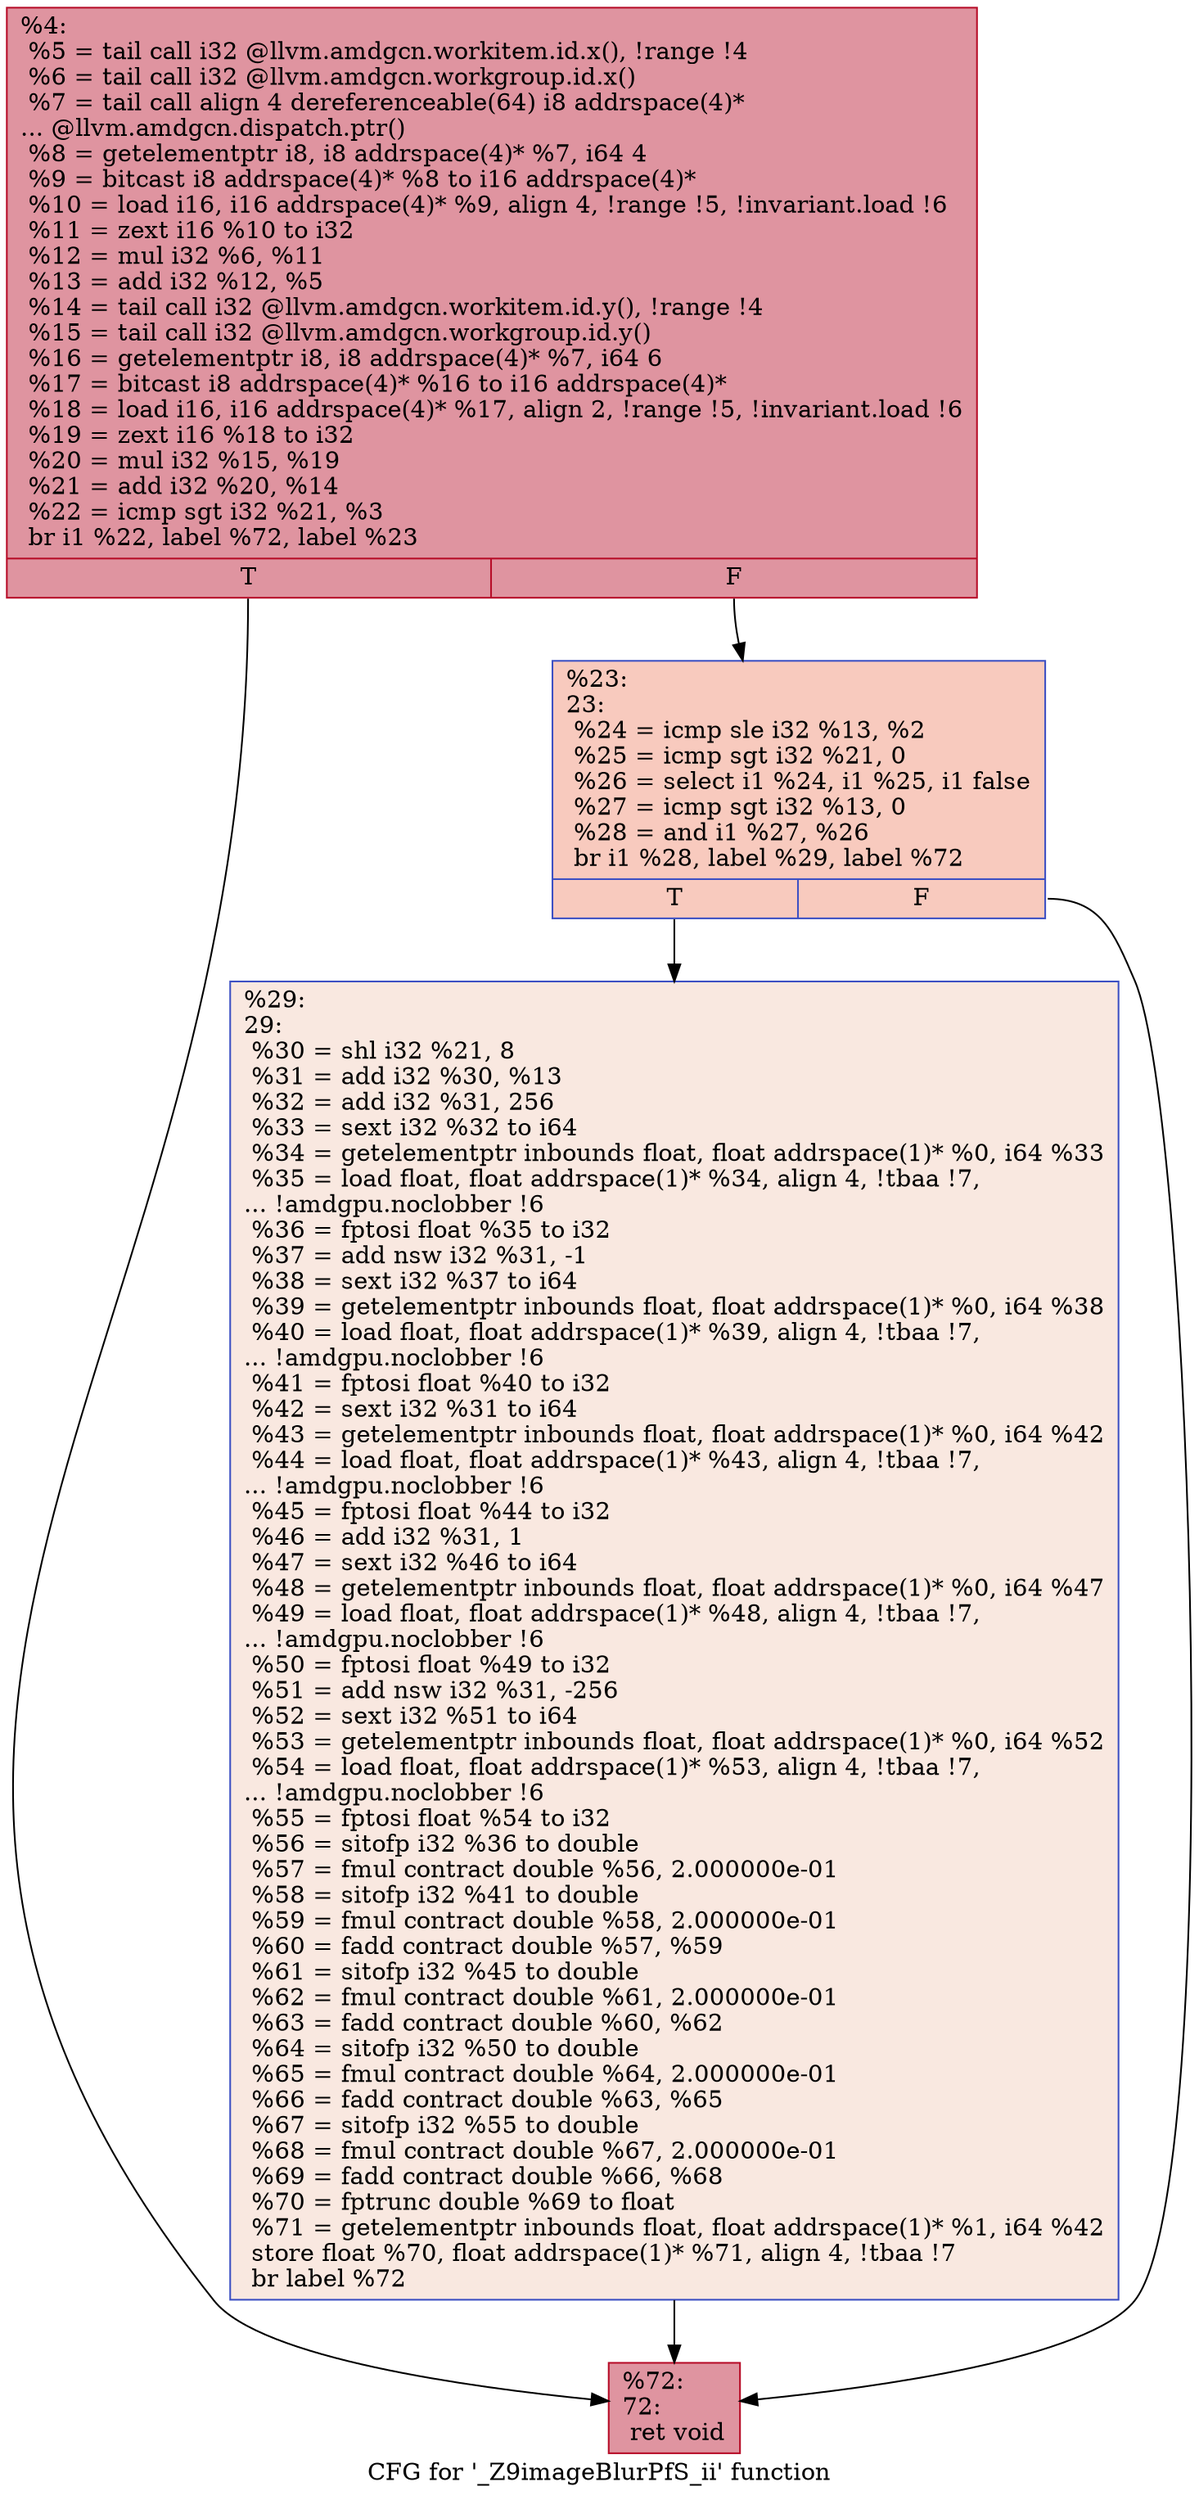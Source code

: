 digraph "CFG for '_Z9imageBlurPfS_ii' function" {
	label="CFG for '_Z9imageBlurPfS_ii' function";

	Node0x59d6a10 [shape=record,color="#b70d28ff", style=filled, fillcolor="#b70d2870",label="{%4:\l  %5 = tail call i32 @llvm.amdgcn.workitem.id.x(), !range !4\l  %6 = tail call i32 @llvm.amdgcn.workgroup.id.x()\l  %7 = tail call align 4 dereferenceable(64) i8 addrspace(4)*\l... @llvm.amdgcn.dispatch.ptr()\l  %8 = getelementptr i8, i8 addrspace(4)* %7, i64 4\l  %9 = bitcast i8 addrspace(4)* %8 to i16 addrspace(4)*\l  %10 = load i16, i16 addrspace(4)* %9, align 4, !range !5, !invariant.load !6\l  %11 = zext i16 %10 to i32\l  %12 = mul i32 %6, %11\l  %13 = add i32 %12, %5\l  %14 = tail call i32 @llvm.amdgcn.workitem.id.y(), !range !4\l  %15 = tail call i32 @llvm.amdgcn.workgroup.id.y()\l  %16 = getelementptr i8, i8 addrspace(4)* %7, i64 6\l  %17 = bitcast i8 addrspace(4)* %16 to i16 addrspace(4)*\l  %18 = load i16, i16 addrspace(4)* %17, align 2, !range !5, !invariant.load !6\l  %19 = zext i16 %18 to i32\l  %20 = mul i32 %15, %19\l  %21 = add i32 %20, %14\l  %22 = icmp sgt i32 %21, %3\l  br i1 %22, label %72, label %23\l|{<s0>T|<s1>F}}"];
	Node0x59d6a10:s0 -> Node0x59da380;
	Node0x59d6a10:s1 -> Node0x59da410;
	Node0x59da410 [shape=record,color="#3d50c3ff", style=filled, fillcolor="#ef886b70",label="{%23:\l23:                                               \l  %24 = icmp sle i32 %13, %2\l  %25 = icmp sgt i32 %21, 0\l  %26 = select i1 %24, i1 %25, i1 false\l  %27 = icmp sgt i32 %13, 0\l  %28 = and i1 %27, %26\l  br i1 %28, label %29, label %72\l|{<s0>T|<s1>F}}"];
	Node0x59da410:s0 -> Node0x59da870;
	Node0x59da410:s1 -> Node0x59da380;
	Node0x59da870 [shape=record,color="#3d50c3ff", style=filled, fillcolor="#f1ccb870",label="{%29:\l29:                                               \l  %30 = shl i32 %21, 8\l  %31 = add i32 %30, %13\l  %32 = add i32 %31, 256\l  %33 = sext i32 %32 to i64\l  %34 = getelementptr inbounds float, float addrspace(1)* %0, i64 %33\l  %35 = load float, float addrspace(1)* %34, align 4, !tbaa !7,\l... !amdgpu.noclobber !6\l  %36 = fptosi float %35 to i32\l  %37 = add nsw i32 %31, -1\l  %38 = sext i32 %37 to i64\l  %39 = getelementptr inbounds float, float addrspace(1)* %0, i64 %38\l  %40 = load float, float addrspace(1)* %39, align 4, !tbaa !7,\l... !amdgpu.noclobber !6\l  %41 = fptosi float %40 to i32\l  %42 = sext i32 %31 to i64\l  %43 = getelementptr inbounds float, float addrspace(1)* %0, i64 %42\l  %44 = load float, float addrspace(1)* %43, align 4, !tbaa !7,\l... !amdgpu.noclobber !6\l  %45 = fptosi float %44 to i32\l  %46 = add i32 %31, 1\l  %47 = sext i32 %46 to i64\l  %48 = getelementptr inbounds float, float addrspace(1)* %0, i64 %47\l  %49 = load float, float addrspace(1)* %48, align 4, !tbaa !7,\l... !amdgpu.noclobber !6\l  %50 = fptosi float %49 to i32\l  %51 = add nsw i32 %31, -256\l  %52 = sext i32 %51 to i64\l  %53 = getelementptr inbounds float, float addrspace(1)* %0, i64 %52\l  %54 = load float, float addrspace(1)* %53, align 4, !tbaa !7,\l... !amdgpu.noclobber !6\l  %55 = fptosi float %54 to i32\l  %56 = sitofp i32 %36 to double\l  %57 = fmul contract double %56, 2.000000e-01\l  %58 = sitofp i32 %41 to double\l  %59 = fmul contract double %58, 2.000000e-01\l  %60 = fadd contract double %57, %59\l  %61 = sitofp i32 %45 to double\l  %62 = fmul contract double %61, 2.000000e-01\l  %63 = fadd contract double %60, %62\l  %64 = sitofp i32 %50 to double\l  %65 = fmul contract double %64, 2.000000e-01\l  %66 = fadd contract double %63, %65\l  %67 = sitofp i32 %55 to double\l  %68 = fmul contract double %67, 2.000000e-01\l  %69 = fadd contract double %66, %68\l  %70 = fptrunc double %69 to float\l  %71 = getelementptr inbounds float, float addrspace(1)* %1, i64 %42\l  store float %70, float addrspace(1)* %71, align 4, !tbaa !7\l  br label %72\l}"];
	Node0x59da870 -> Node0x59da380;
	Node0x59da380 [shape=record,color="#b70d28ff", style=filled, fillcolor="#b70d2870",label="{%72:\l72:                                               \l  ret void\l}"];
}

